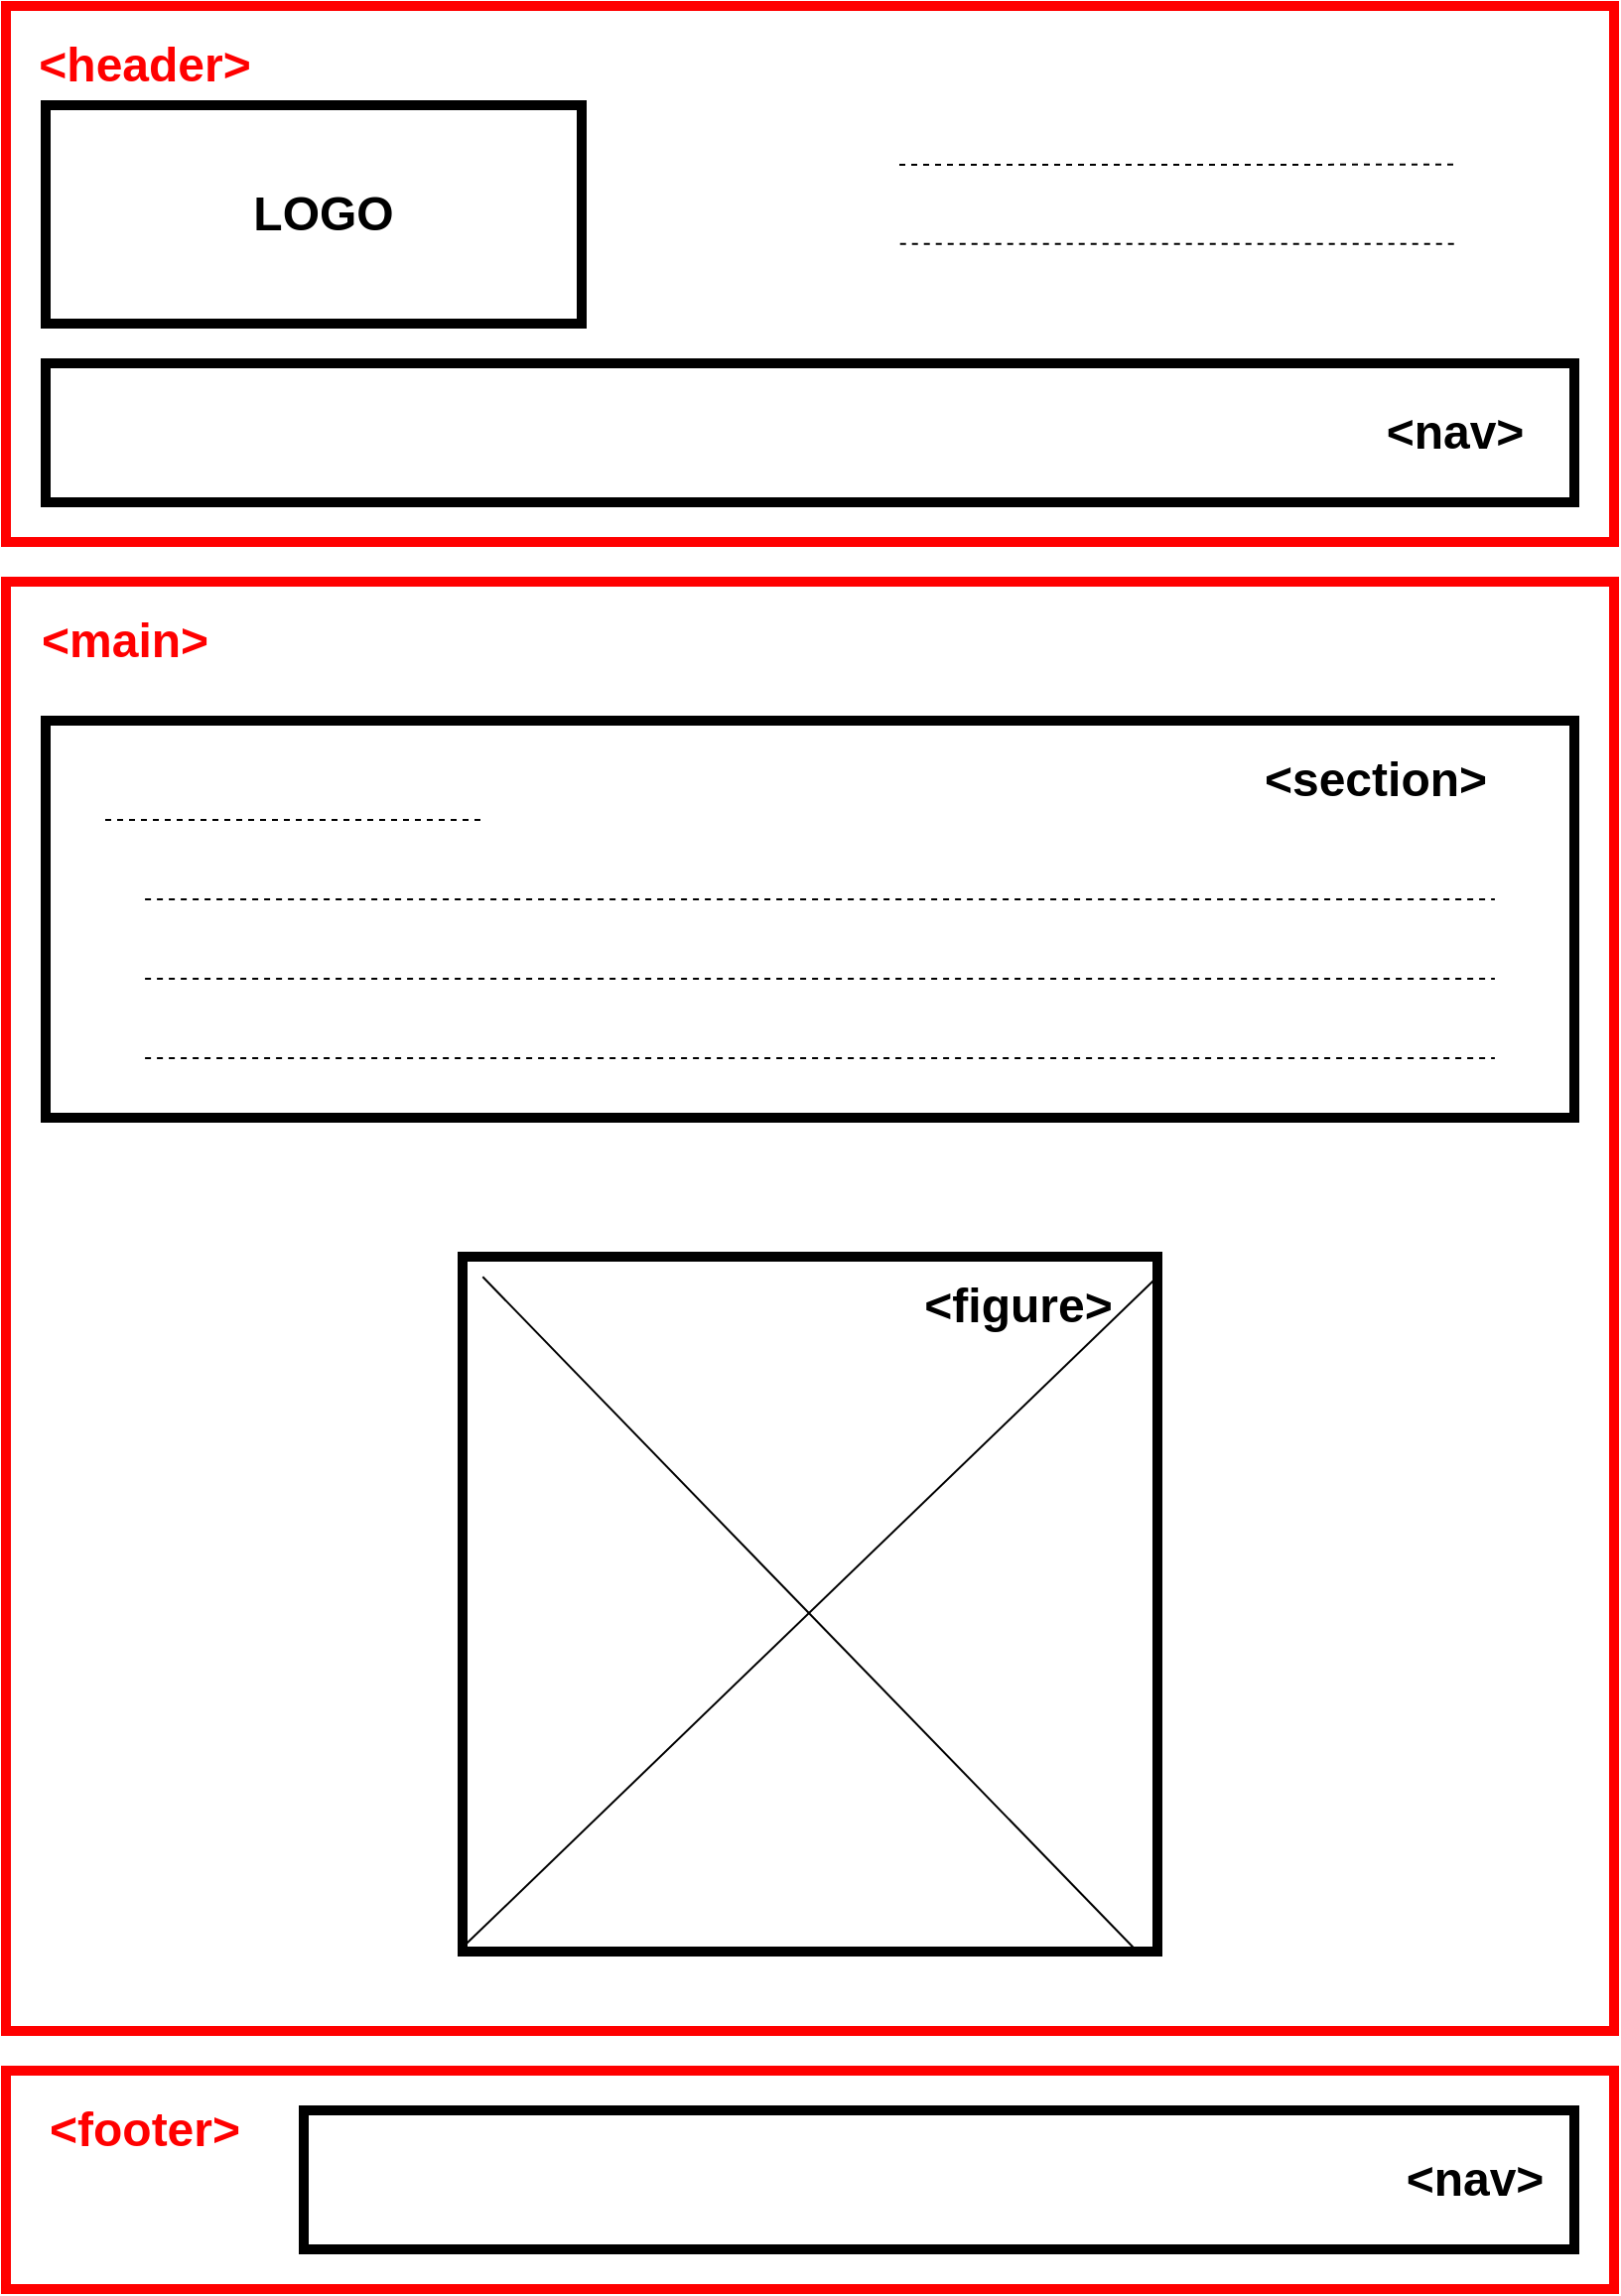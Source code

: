 <mxfile version="11.1.4" type="device"><diagram id="_M9dE-nE3PjYR2anVE0D" name="Page-1"><mxGraphModel dx="2304" dy="1492" grid="1" gridSize="10" guides="1" tooltips="1" connect="1" arrows="1" fold="1" page="1" pageScale="1" pageWidth="827" pageHeight="1169" math="0" shadow="0"><root><mxCell id="0"/><mxCell id="1" parent="0"/><mxCell id="vUiq95RBEFCAuWnw436O-1" value="" style="rounded=0;whiteSpace=wrap;html=1;strokeColor=#FF0000;strokeWidth=5;" vertex="1" parent="1"><mxGeometry x="10" y="10" width="810" height="270" as="geometry"/></mxCell><mxCell id="vUiq95RBEFCAuWnw436O-2" value="" style="rounded=0;whiteSpace=wrap;html=1;strokeColor=#FF0000;strokeWidth=5;" vertex="1" parent="1"><mxGeometry x="10" y="1050" width="810" height="110" as="geometry"/></mxCell><mxCell id="vUiq95RBEFCAuWnw436O-4" value="" style="rounded=0;whiteSpace=wrap;html=1;strokeColor=#FF0000;strokeWidth=5;" vertex="1" parent="1"><mxGeometry x="10" y="300" width="810" height="730" as="geometry"/></mxCell><mxCell id="vUiq95RBEFCAuWnw436O-5" value="&lt;h1&gt;&amp;lt;header&amp;gt;&lt;/h1&gt;" style="text;html=1;strokeColor=none;fillColor=none;align=center;verticalAlign=middle;whiteSpace=wrap;rounded=0;fontColor=#FF0000;" vertex="1" parent="1"><mxGeometry x="60" y="30" width="40" height="20" as="geometry"/></mxCell><mxCell id="vUiq95RBEFCAuWnw436O-6" value="&lt;h1&gt;&amp;lt;main&amp;gt;&lt;/h1&gt;" style="text;html=1;strokeColor=none;fillColor=none;align=center;verticalAlign=middle;whiteSpace=wrap;rounded=0;fontColor=#FF0000;" vertex="1" parent="1"><mxGeometry x="50" y="320" width="40" height="20" as="geometry"/></mxCell><mxCell id="vUiq95RBEFCAuWnw436O-7" value="&lt;h1&gt;&amp;lt;footer&amp;gt;&lt;/h1&gt;" style="text;html=1;strokeColor=none;fillColor=none;align=center;verticalAlign=middle;whiteSpace=wrap;rounded=0;fontColor=#FF0000;" vertex="1" parent="1"><mxGeometry x="60" y="1070" width="40" height="20" as="geometry"/></mxCell><mxCell id="vUiq95RBEFCAuWnw436O-8" value="" style="rounded=0;whiteSpace=wrap;html=1;strokeColor=#000000;strokeWidth=5;fontColor=#000000;" vertex="1" parent="1"><mxGeometry x="160" y="1070" width="640" height="70" as="geometry"/></mxCell><mxCell id="vUiq95RBEFCAuWnw436O-9" value="&lt;h1&gt;&amp;lt;nav&amp;gt;&lt;/h1&gt;" style="text;html=1;strokeColor=none;fillColor=none;align=center;verticalAlign=middle;whiteSpace=wrap;rounded=0;fontColor=#000000;" vertex="1" parent="1"><mxGeometry x="730" y="1095" width="40" height="20" as="geometry"/></mxCell><mxCell id="vUiq95RBEFCAuWnw436O-10" value="" style="rounded=0;whiteSpace=wrap;html=1;strokeColor=#000000;strokeWidth=5;fontColor=#000000;" vertex="1" parent="1"><mxGeometry x="30" y="190" width="770" height="70" as="geometry"/></mxCell><mxCell id="vUiq95RBEFCAuWnw436O-11" value="" style="text;html=1;strokeColor=#000000;fillColor=#ffffff;align=center;verticalAlign=middle;whiteSpace=wrap;rounded=0;fontFamily=Helvetica;fontSize=12;fontColor=#000000;strokeWidth=5;" vertex="1" parent="1"><mxGeometry x="30" y="60" width="270" height="110" as="geometry"/></mxCell><mxCell id="vUiq95RBEFCAuWnw436O-12" value="&lt;h1&gt;LOGO&lt;/h1&gt;" style="text;html=1;strokeColor=none;fillColor=none;align=center;verticalAlign=middle;whiteSpace=wrap;rounded=0;fontColor=#000000;" vertex="1" parent="1"><mxGeometry x="140" y="105" width="60" height="20" as="geometry"/></mxCell><mxCell id="vUiq95RBEFCAuWnw436O-13" value="&lt;h1&gt;&amp;lt;nav&amp;gt;&lt;/h1&gt;" style="text;html=1;strokeColor=none;fillColor=none;align=center;verticalAlign=middle;whiteSpace=wrap;rounded=0;fontColor=#000000;" vertex="1" parent="1"><mxGeometry x="720" y="215" width="40" height="20" as="geometry"/></mxCell><mxCell id="vUiq95RBEFCAuWnw436O-14" value="" style="endArrow=none;dashed=1;html=1;fontColor=#000000;entryX=0.901;entryY=0.296;entryDx=0;entryDy=0;entryPerimeter=0;" edge="1" parent="1" target="vUiq95RBEFCAuWnw436O-1"><mxGeometry width="50" height="50" relative="1" as="geometry"><mxPoint x="460" y="90" as="sourcePoint"/><mxPoint x="510" y="40" as="targetPoint"/></mxGeometry></mxCell><mxCell id="vUiq95RBEFCAuWnw436O-15" value="" style="endArrow=none;dashed=1;html=1;fontColor=#000000;entryX=0.901;entryY=0.444;entryDx=0;entryDy=0;entryPerimeter=0;exitX=0.556;exitY=0.444;exitDx=0;exitDy=0;exitPerimeter=0;" edge="1" parent="1" source="vUiq95RBEFCAuWnw436O-1" target="vUiq95RBEFCAuWnw436O-1"><mxGeometry width="50" height="50" relative="1" as="geometry"><mxPoint x="430" y="160" as="sourcePoint"/><mxPoint x="480" y="110" as="targetPoint"/></mxGeometry></mxCell><mxCell id="vUiq95RBEFCAuWnw436O-43" value="" style="whiteSpace=wrap;html=1;aspect=fixed;strokeColor=#000000;strokeWidth=5;fontColor=#000000;" vertex="1" parent="1"><mxGeometry x="240" y="640" width="350" height="350" as="geometry"/></mxCell><mxCell id="vUiq95RBEFCAuWnw436O-44" value="" style="endArrow=none;html=1;fontColor=#000000;entryX=1;entryY=0.029;entryDx=0;entryDy=0;entryPerimeter=0;exitX=0;exitY=0.994;exitDx=0;exitDy=0;exitPerimeter=0;" edge="1" parent="1" source="vUiq95RBEFCAuWnw436O-43" target="vUiq95RBEFCAuWnw436O-43"><mxGeometry width="50" height="50" relative="1" as="geometry"><mxPoint x="400" y="820" as="sourcePoint"/><mxPoint x="450" y="770" as="targetPoint"/></mxGeometry></mxCell><mxCell id="vUiq95RBEFCAuWnw436O-45" value="" style="endArrow=none;html=1;fontColor=#000000;entryX=0.971;entryY=1;entryDx=0;entryDy=0;entryPerimeter=0;exitX=0.029;exitY=0.029;exitDx=0;exitDy=0;exitPerimeter=0;" edge="1" parent="1" source="vUiq95RBEFCAuWnw436O-43" target="vUiq95RBEFCAuWnw436O-43"><mxGeometry width="50" height="50" relative="1" as="geometry"><mxPoint x="310" y="750" as="sourcePoint"/><mxPoint x="360" y="700" as="targetPoint"/></mxGeometry></mxCell><mxCell id="vUiq95RBEFCAuWnw436O-46" value="&lt;h1&gt;&amp;lt;figure&amp;gt;&lt;/h1&gt;" style="text;html=1;strokeColor=none;fillColor=none;align=center;verticalAlign=middle;whiteSpace=wrap;rounded=0;fontColor=#000000;" vertex="1" parent="1"><mxGeometry x="500" y="655" width="40" height="20" as="geometry"/></mxCell><mxCell id="vUiq95RBEFCAuWnw436O-47" value="" style="rounded=0;whiteSpace=wrap;html=1;strokeColor=#000000;strokeWidth=5;fontColor=#000000;" vertex="1" parent="1"><mxGeometry x="30" y="370" width="770" height="200" as="geometry"/></mxCell><mxCell id="vUiq95RBEFCAuWnw436O-48" value="&lt;h1&gt;&amp;lt;section&amp;gt;&lt;/h1&gt;" style="text;html=1;strokeColor=none;fillColor=none;align=center;verticalAlign=middle;whiteSpace=wrap;rounded=0;fontColor=#000000;" vertex="1" parent="1"><mxGeometry x="680" y="390" width="40" height="20" as="geometry"/></mxCell><mxCell id="vUiq95RBEFCAuWnw436O-49" value="" style="endArrow=none;dashed=1;html=1;fontColor=#000000;entryX=0.286;entryY=0.25;entryDx=0;entryDy=0;entryPerimeter=0;" edge="1" parent="1" target="vUiq95RBEFCAuWnw436O-47"><mxGeometry width="50" height="50" relative="1" as="geometry"><mxPoint x="60" y="420" as="sourcePoint"/><mxPoint x="110" y="370" as="targetPoint"/></mxGeometry></mxCell><mxCell id="vUiq95RBEFCAuWnw436O-50" value="" style="endArrow=none;dashed=1;html=1;fontColor=#000000;entryX=0.948;entryY=0.45;entryDx=0;entryDy=0;entryPerimeter=0;exitX=0.065;exitY=0.45;exitDx=0;exitDy=0;exitPerimeter=0;" edge="1" parent="1" source="vUiq95RBEFCAuWnw436O-47" target="vUiq95RBEFCAuWnw436O-47"><mxGeometry width="50" height="50" relative="1" as="geometry"><mxPoint x="60" y="490" as="sourcePoint"/><mxPoint x="110" y="440" as="targetPoint"/></mxGeometry></mxCell><mxCell id="vUiq95RBEFCAuWnw436O-51" value="" style="endArrow=none;dashed=1;html=1;fontColor=#000000;entryX=0.948;entryY=0.65;entryDx=0;entryDy=0;entryPerimeter=0;exitX=0.065;exitY=0.65;exitDx=0;exitDy=0;exitPerimeter=0;" edge="1" parent="1" source="vUiq95RBEFCAuWnw436O-47" target="vUiq95RBEFCAuWnw436O-47"><mxGeometry width="50" height="50" relative="1" as="geometry"><mxPoint x="60" y="530" as="sourcePoint"/><mxPoint x="110" y="480" as="targetPoint"/></mxGeometry></mxCell><mxCell id="vUiq95RBEFCAuWnw436O-52" value="" style="endArrow=none;dashed=1;html=1;fontColor=#000000;entryX=0.948;entryY=0.85;entryDx=0;entryDy=0;entryPerimeter=0;exitX=0.065;exitY=0.85;exitDx=0;exitDy=0;exitPerimeter=0;" edge="1" parent="1" source="vUiq95RBEFCAuWnw436O-47" target="vUiq95RBEFCAuWnw436O-47"><mxGeometry width="50" height="50" relative="1" as="geometry"><mxPoint x="140" y="560" as="sourcePoint"/><mxPoint x="200" y="510" as="targetPoint"/></mxGeometry></mxCell></root></mxGraphModel></diagram></mxfile>